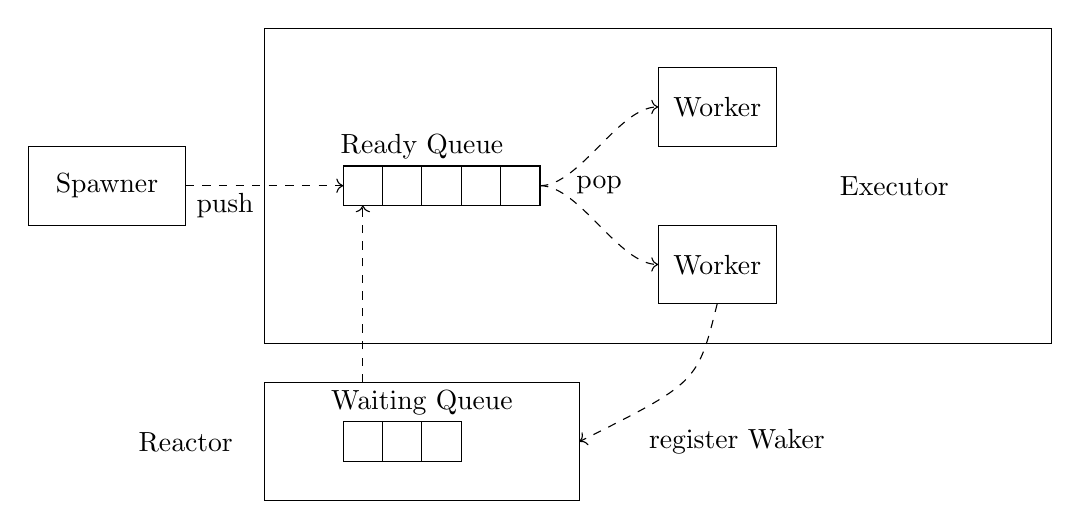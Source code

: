 \begin{tikzpicture}
\draw (0,0) rectangle (10,4);

\draw (1,1.75) rectangle (1.5,2.25);
\draw (1.5,1.75) rectangle (2,2.25);
\draw (2,1.75) rectangle (2.5,2.25);
\draw (2.5,1.75) rectangle (3,2.25);
\draw (3,1.75) rectangle (3.5,2.25);

\draw (5,0.5) rectangle (6.5,1.5);
\draw (5,2.5) rectangle (6.5,3.5);

\draw (0,-2) rectangle (4,-0.5);

\draw (1,-1.5) rectangle (1.5,-1);
\draw (1.5,-1.5) rectangle (2,-1);
\draw (2,-1.5) rectangle (2.5,-1);

\draw (-3,1.5) rectangle (-1,2.5);

\draw [dashed, ->] (-1,2)--(1,2);
\draw [dashed, ->] (1.25,-0.5)--(1.25,1.75);
\draw [dashed, ->] (5.75,0.5)..controls (5.5,-0.5) .. (4,-1.25);
\draw [dashed, ->] (3.5,2)..controls (4,2) and (4.5,3) .. (5,3);
\draw [dashed, ->] (3.5,2)..controls (4,2) and (4.5,1) .. (5,1);

\node at (8,2) {Executor};
\node at (5.75,1) {Worker};
\node at (5.75,3) {Worker};
\node at (4.25,2) {pop};
\node at (-0.5,1.75) {push}; 
\node at (2,2.5) {Ready Queue};
\node at (2,-0.75) {Waiting Queue};
\node at (-1,-1.25) {Reactor};
\node at (-2,2) {Spawner};
\node at (6,-1.25) {register Waker};
\end{tikzpicture}
